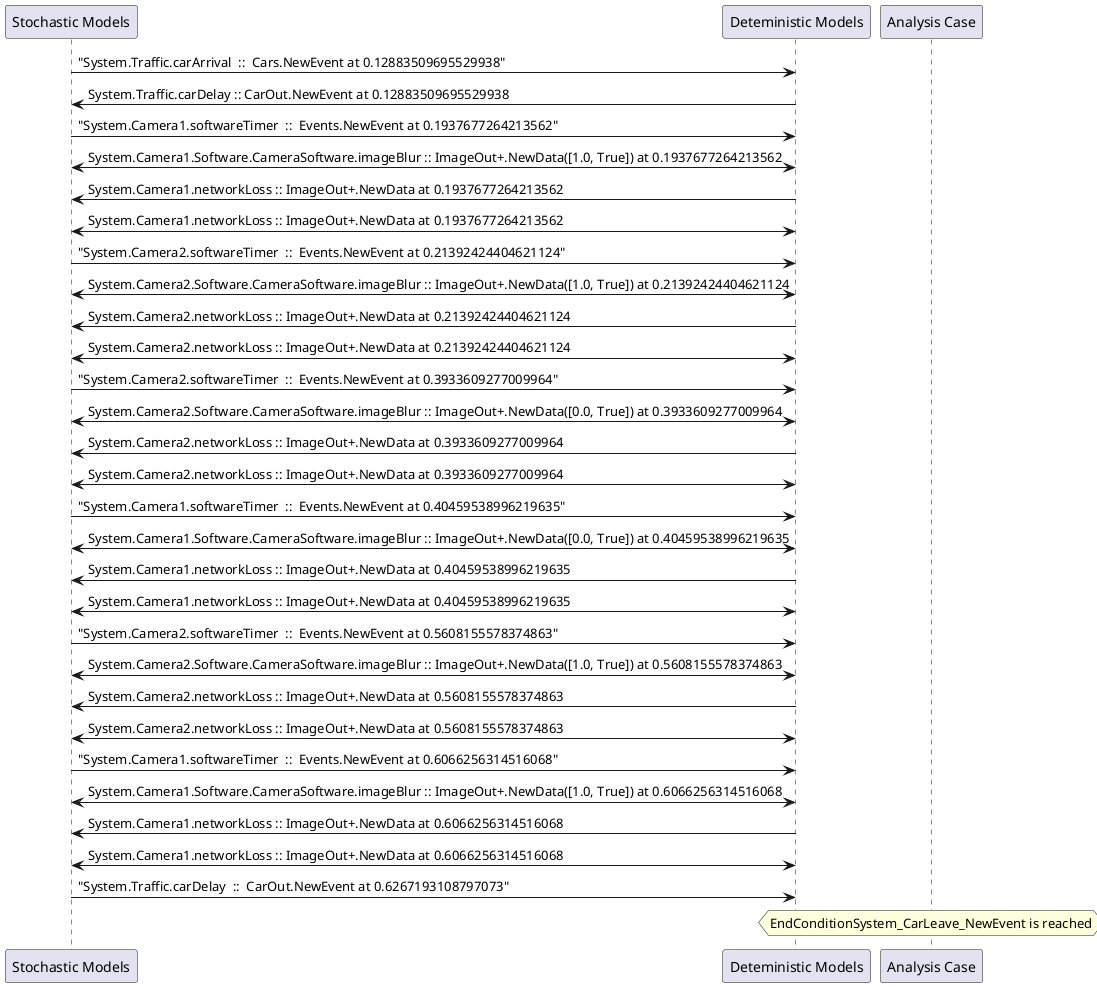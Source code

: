 
	@startuml
	participant "Stochastic Models" as stochmodel
	participant "Deteministic Models" as detmodel
	participant "Analysis Case" as analysis
	{35478_stop} stochmodel -> detmodel : "System.Traffic.carArrival  ::  Cars.NewEvent at 0.12883509695529938"
{35491_start} detmodel -> stochmodel : System.Traffic.carDelay :: CarOut.NewEvent at 0.12883509695529938
{35446_stop} stochmodel -> detmodel : "System.Camera1.softwareTimer  ::  Events.NewEvent at 0.1937677264213562"
detmodel <-> stochmodel : System.Camera1.Software.CameraSoftware.imageBlur :: ImageOut+.NewData([1.0, True]) at 0.1937677264213562
detmodel -> stochmodel : System.Camera1.networkLoss :: ImageOut+.NewData at 0.1937677264213562
detmodel <-> stochmodel : System.Camera1.networkLoss :: ImageOut+.NewData at 0.1937677264213562
{35462_stop} stochmodel -> detmodel : "System.Camera2.softwareTimer  ::  Events.NewEvent at 0.21392424404621124"
detmodel <-> stochmodel : System.Camera2.Software.CameraSoftware.imageBlur :: ImageOut+.NewData([1.0, True]) at 0.21392424404621124
detmodel -> stochmodel : System.Camera2.networkLoss :: ImageOut+.NewData at 0.21392424404621124
detmodel <-> stochmodel : System.Camera2.networkLoss :: ImageOut+.NewData at 0.21392424404621124
{35463_stop} stochmodel -> detmodel : "System.Camera2.softwareTimer  ::  Events.NewEvent at 0.3933609277009964"
detmodel <-> stochmodel : System.Camera2.Software.CameraSoftware.imageBlur :: ImageOut+.NewData([0.0, True]) at 0.3933609277009964
detmodel -> stochmodel : System.Camera2.networkLoss :: ImageOut+.NewData at 0.3933609277009964
detmodel <-> stochmodel : System.Camera2.networkLoss :: ImageOut+.NewData at 0.3933609277009964
{35447_stop} stochmodel -> detmodel : "System.Camera1.softwareTimer  ::  Events.NewEvent at 0.40459538996219635"
detmodel <-> stochmodel : System.Camera1.Software.CameraSoftware.imageBlur :: ImageOut+.NewData([0.0, True]) at 0.40459538996219635
detmodel -> stochmodel : System.Camera1.networkLoss :: ImageOut+.NewData at 0.40459538996219635
detmodel <-> stochmodel : System.Camera1.networkLoss :: ImageOut+.NewData at 0.40459538996219635
{35464_stop} stochmodel -> detmodel : "System.Camera2.softwareTimer  ::  Events.NewEvent at 0.5608155578374863"
detmodel <-> stochmodel : System.Camera2.Software.CameraSoftware.imageBlur :: ImageOut+.NewData([1.0, True]) at 0.5608155578374863
detmodel -> stochmodel : System.Camera2.networkLoss :: ImageOut+.NewData at 0.5608155578374863
detmodel <-> stochmodel : System.Camera2.networkLoss :: ImageOut+.NewData at 0.5608155578374863
{35448_stop} stochmodel -> detmodel : "System.Camera1.softwareTimer  ::  Events.NewEvent at 0.6066256314516068"
detmodel <-> stochmodel : System.Camera1.Software.CameraSoftware.imageBlur :: ImageOut+.NewData([1.0, True]) at 0.6066256314516068
detmodel -> stochmodel : System.Camera1.networkLoss :: ImageOut+.NewData at 0.6066256314516068
detmodel <-> stochmodel : System.Camera1.networkLoss :: ImageOut+.NewData at 0.6066256314516068
{35491_stop} stochmodel -> detmodel : "System.Traffic.carDelay  ::  CarOut.NewEvent at 0.6267193108797073"
{35491_start} <-> {35491_stop} : delay
hnote over analysis 
EndConditionSystem_CarLeave_NewEvent is reached
endnote
@enduml
